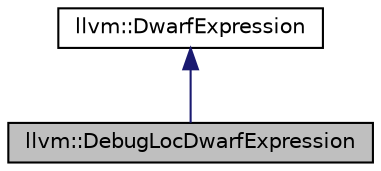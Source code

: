 digraph "llvm::DebugLocDwarfExpression"
{
 // LATEX_PDF_SIZE
  bgcolor="transparent";
  edge [fontname="Helvetica",fontsize="10",labelfontname="Helvetica",labelfontsize="10"];
  node [fontname="Helvetica",fontsize="10",shape="box"];
  Node1 [label="llvm::DebugLocDwarfExpression",height=0.2,width=0.4,color="black", fillcolor="grey75", style="filled", fontcolor="black",tooltip="DwarfExpression implementation for .debug_loc entries."];
  Node2 -> Node1 [dir="back",color="midnightblue",fontsize="10",style="solid",fontname="Helvetica"];
  Node2 [label="llvm::DwarfExpression",height=0.2,width=0.4,color="black",URL="$classllvm_1_1DwarfExpression.html",tooltip="Base class containing the logic for constructing DWARF expressions independently of whether they are ..."];
}
